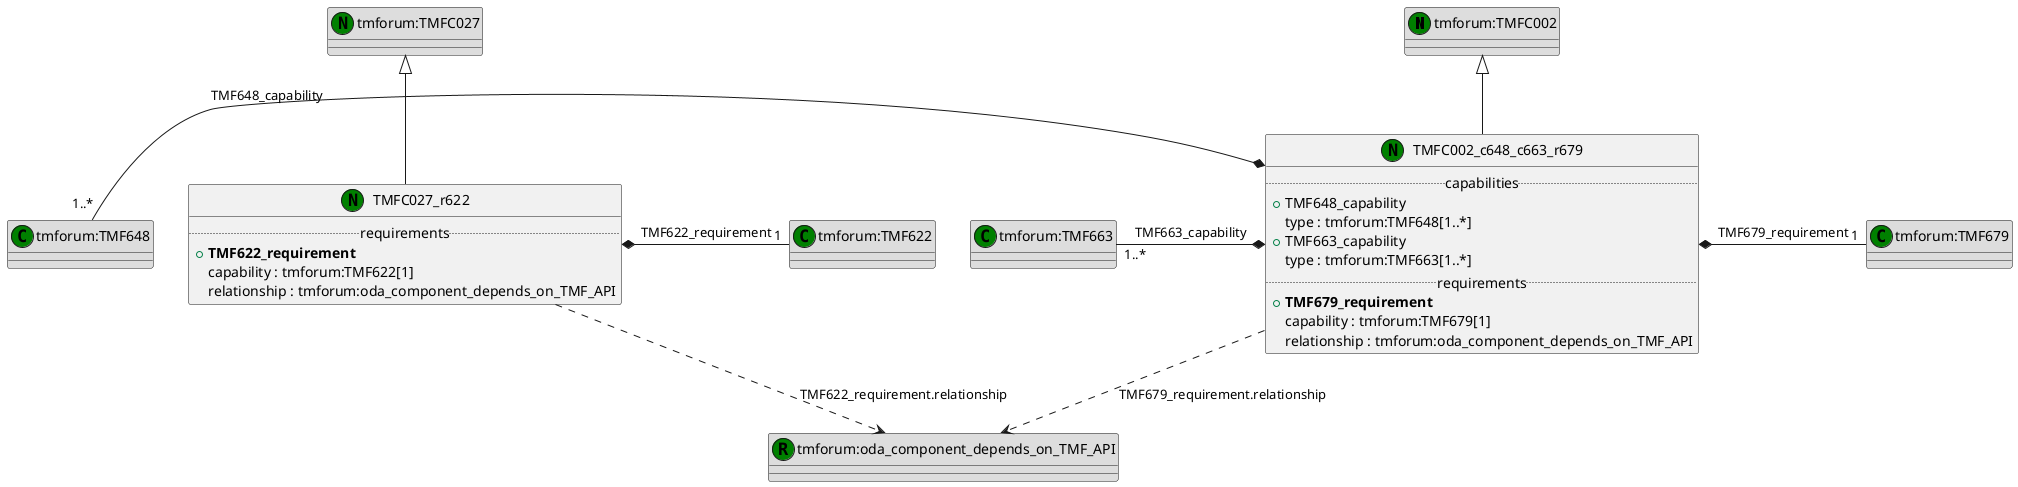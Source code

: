 @startuml
set namespaceSeparator none
class "tmforum:TMFC002" << (N,green) >> #DDDDDD
"tmforum:TMFC002" <|-- "TMFC002_c648_c663_r679"
class "TMFC002_c648_c663_r679" << (N,green) >> {
.. capabilities ..
+TMF648_capability
 type : tmforum:TMF648[1..*]
+TMF663_capability
 type : tmforum:TMF663[1..*]
.. requirements ..
+<b>TMF679_requirement
 capability : tmforum:TMF679[1]
 relationship : tmforum:oda_component_depends_on_TMF_API
}
class "tmforum:TMF648" << (C,green) >> #DDDDDD
"tmforum:TMF648" "1..*" -* "TMFC002_c648_c663_r679" : TMF648_capability
class "tmforum:TMF663" << (C,green) >> #DDDDDD
"tmforum:TMF663" "1..*" -* "TMFC002_c648_c663_r679" : TMF663_capability
class "tmforum:TMF679" << (C,green) >> #DDDDDD
"TMFC002_c648_c663_r679" *- "1" "tmforum:TMF679" : TMF679_requirement
class "tmforum:oda_component_depends_on_TMF_API" << (R,green) >> #DDDDDD
"TMFC002_c648_c663_r679" ..> "tmforum:oda_component_depends_on_TMF_API" : TMF679_requirement.relationship
class "tmforum:TMFC027" << (N,green) >> #DDDDDD
"tmforum:TMFC027" <|-- "TMFC027_r622"
class "TMFC027_r622" << (N,green) >> {
.. requirements ..
+<b>TMF622_requirement
 capability : tmforum:TMF622[1]
 relationship : tmforum:oda_component_depends_on_TMF_API
}
class "tmforum:TMF622" << (C,green) >> #DDDDDD
"TMFC027_r622" *- "1" "tmforum:TMF622" : TMF622_requirement
class "tmforum:oda_component_depends_on_TMF_API" << (R,green) >> #DDDDDD
"TMFC027_r622" ..> "tmforum:oda_component_depends_on_TMF_API" : TMF622_requirement.relationship
@enduml
